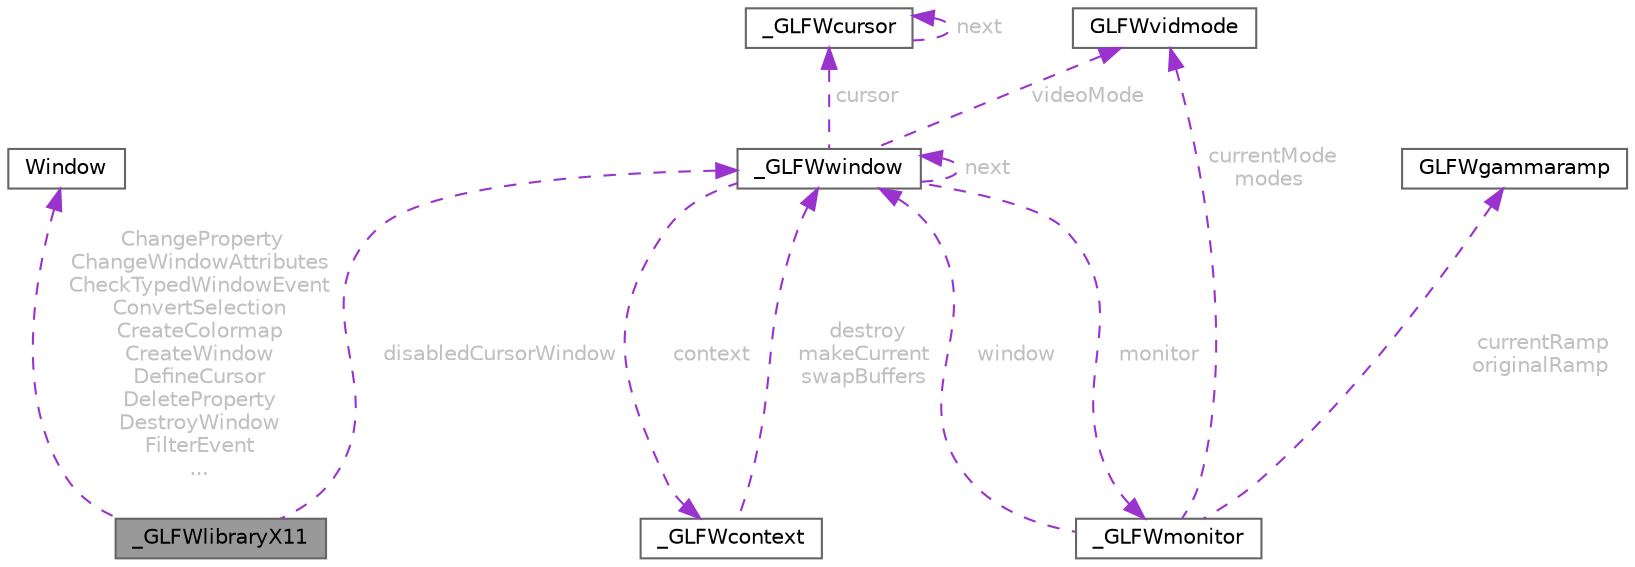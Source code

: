 digraph "_GLFWlibraryX11"
{
 // LATEX_PDF_SIZE
  bgcolor="transparent";
  edge [fontname=Helvetica,fontsize=10,labelfontname=Helvetica,labelfontsize=10];
  node [fontname=Helvetica,fontsize=10,shape=box,height=0.2,width=0.4];
  Node1 [id="Node000001",label="_GLFWlibraryX11",height=0.2,width=0.4,color="gray40", fillcolor="grey60", style="filled", fontcolor="black",tooltip=" "];
  Node2 -> Node1 [id="edge13_Node000001_Node000002",dir="back",color="darkorchid3",style="dashed",tooltip=" ",label=" ChangeProperty\nChangeWindowAttributes\nCheckTypedWindowEvent\nConvertSelection\nCreateColormap\nCreateWindow\nDefineCursor\nDeleteProperty\nDestroyWindow\nFilterEvent\n...",fontcolor="grey" ];
  Node2 [id="Node000002",label="Window",height=0.2,width=0.4,color="gray40", fillcolor="white", style="filled",URL="$class_window.html",tooltip=" "];
  Node3 -> Node1 [id="edge14_Node000001_Node000003",dir="back",color="darkorchid3",style="dashed",tooltip=" ",label=" disabledCursorWindow",fontcolor="grey" ];
  Node3 [id="Node000003",label="_GLFWwindow",height=0.2,width=0.4,color="gray40", fillcolor="white", style="filled",URL="$struct___g_l_f_wwindow.html",tooltip=" "];
  Node3 -> Node3 [id="edge15_Node000003_Node000003",dir="back",color="darkorchid3",style="dashed",tooltip=" ",label=" next",fontcolor="grey" ];
  Node4 -> Node3 [id="edge16_Node000003_Node000004",dir="back",color="darkorchid3",style="dashed",tooltip=" ",label=" videoMode",fontcolor="grey" ];
  Node4 [id="Node000004",label="GLFWvidmode",height=0.2,width=0.4,color="gray40", fillcolor="white", style="filled",URL="$struct_g_l_f_wvidmode.html",tooltip="Video mode type."];
  Node5 -> Node3 [id="edge17_Node000003_Node000005",dir="back",color="darkorchid3",style="dashed",tooltip=" ",label=" monitor",fontcolor="grey" ];
  Node5 [id="Node000005",label="_GLFWmonitor",height=0.2,width=0.4,color="gray40", fillcolor="white", style="filled",URL="$struct___g_l_f_wmonitor.html",tooltip=" "];
  Node3 -> Node5 [id="edge18_Node000005_Node000003",dir="back",color="darkorchid3",style="dashed",tooltip=" ",label=" window",fontcolor="grey" ];
  Node4 -> Node5 [id="edge19_Node000005_Node000004",dir="back",color="darkorchid3",style="dashed",tooltip=" ",label=" currentMode\nmodes",fontcolor="grey" ];
  Node6 -> Node5 [id="edge20_Node000005_Node000006",dir="back",color="darkorchid3",style="dashed",tooltip=" ",label=" currentRamp\noriginalRamp",fontcolor="grey" ];
  Node6 [id="Node000006",label="GLFWgammaramp",height=0.2,width=0.4,color="gray40", fillcolor="white", style="filled",URL="$struct_g_l_f_wgammaramp.html",tooltip="Gamma ramp."];
  Node7 -> Node3 [id="edge21_Node000003_Node000007",dir="back",color="darkorchid3",style="dashed",tooltip=" ",label=" cursor",fontcolor="grey" ];
  Node7 [id="Node000007",label="_GLFWcursor",height=0.2,width=0.4,color="gray40", fillcolor="white", style="filled",URL="$struct___g_l_f_wcursor.html",tooltip=" "];
  Node7 -> Node7 [id="edge22_Node000007_Node000007",dir="back",color="darkorchid3",style="dashed",tooltip=" ",label=" next",fontcolor="grey" ];
  Node8 -> Node3 [id="edge23_Node000003_Node000008",dir="back",color="darkorchid3",style="dashed",tooltip=" ",label=" context",fontcolor="grey" ];
  Node8 [id="Node000008",label="_GLFWcontext",height=0.2,width=0.4,color="gray40", fillcolor="white", style="filled",URL="$struct___g_l_f_wcontext.html",tooltip=" "];
  Node3 -> Node8 [id="edge24_Node000008_Node000003",dir="back",color="darkorchid3",style="dashed",tooltip=" ",label=" destroy\nmakeCurrent\nswapBuffers",fontcolor="grey" ];
}
